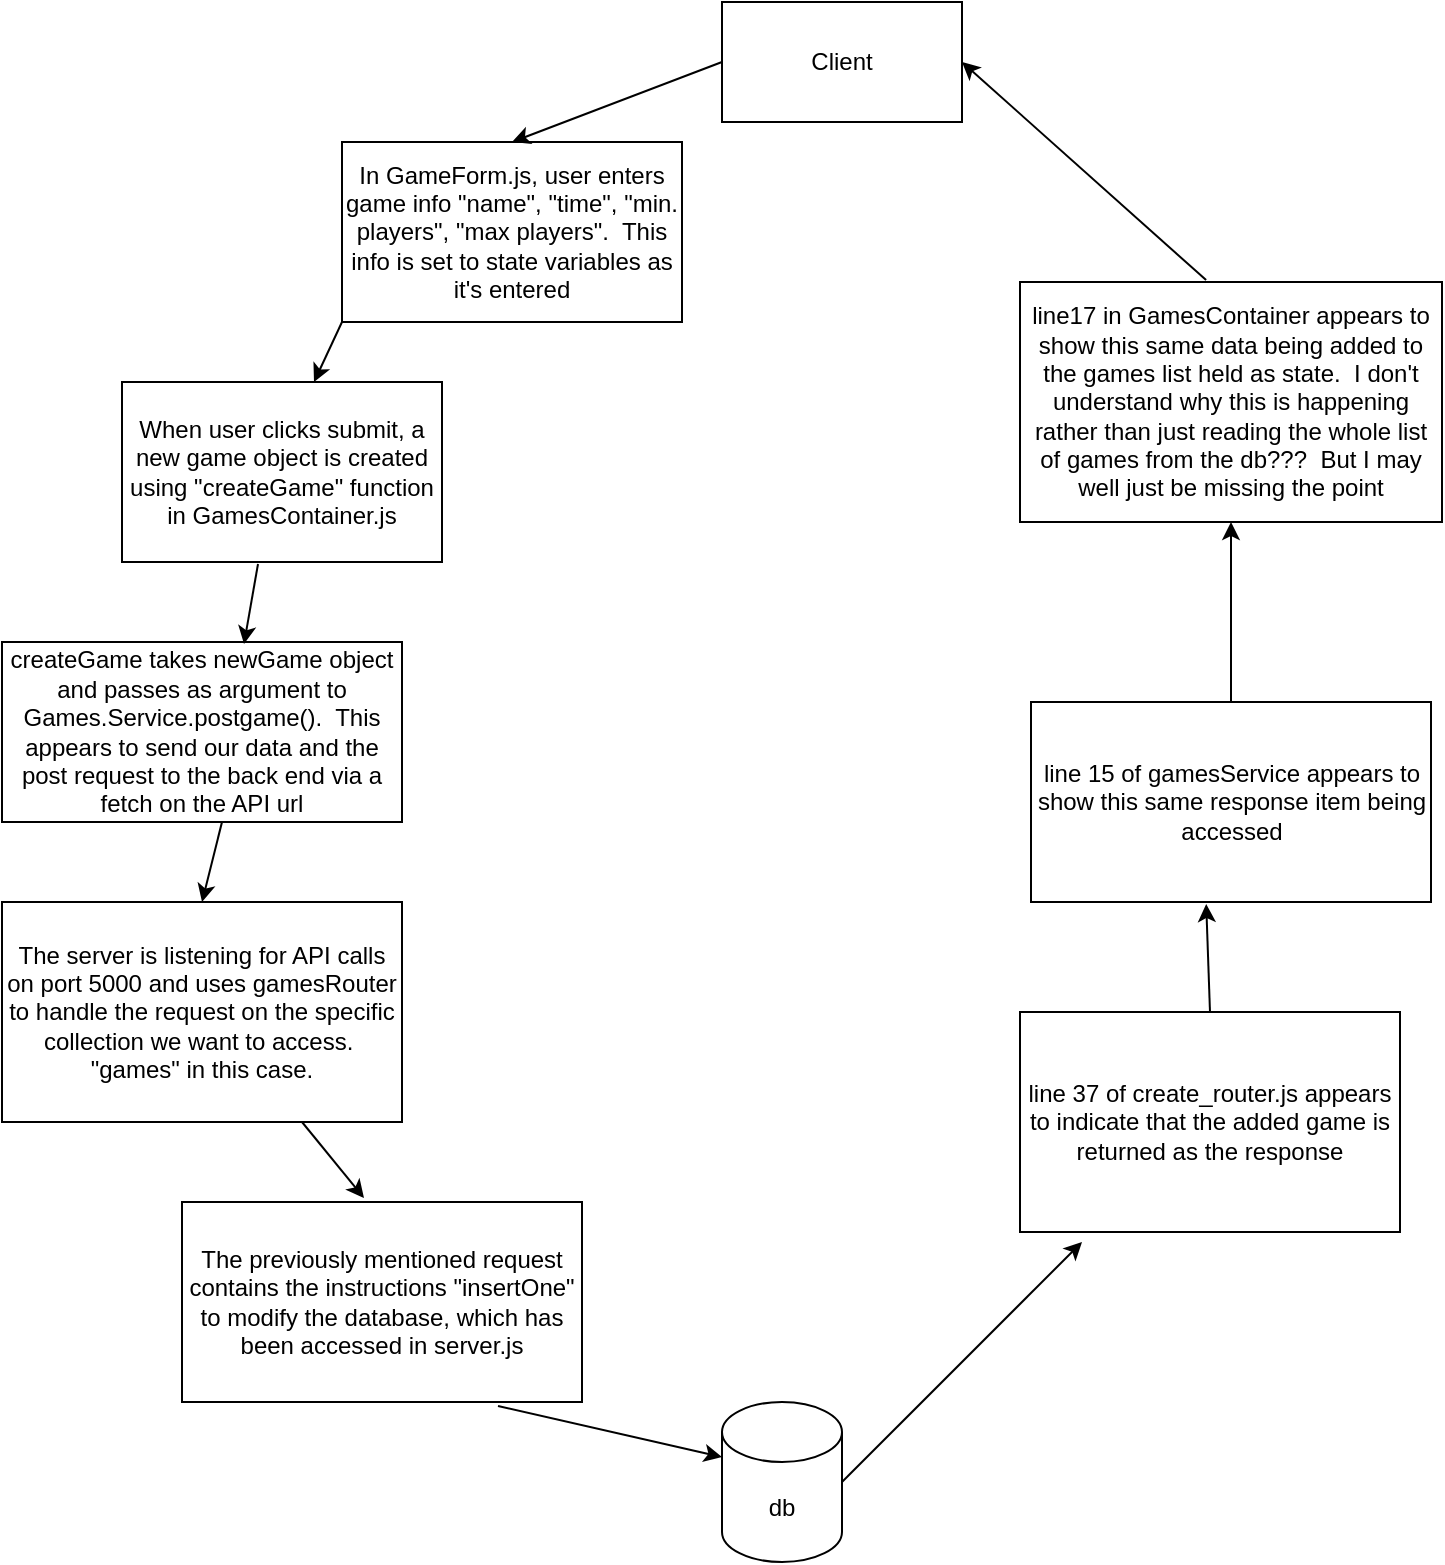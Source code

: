 <mxfile version="17.2.4" type="device"><diagram id="0tWTaKoGDQJc_bs1O0p8" name="Page-1"><mxGraphModel dx="2054" dy="1043" grid="1" gridSize="10" guides="1" tooltips="1" connect="1" arrows="1" fold="1" page="1" pageScale="1" pageWidth="827" pageHeight="1169" math="0" shadow="0"><root><mxCell id="0"/><mxCell id="1" parent="0"/><mxCell id="XGXPqqM2__4-K5PKcS0H-1" value="Client" style="rounded=0;whiteSpace=wrap;html=1;" vertex="1" parent="1"><mxGeometry x="390" y="80" width="120" height="60" as="geometry"/></mxCell><mxCell id="XGXPqqM2__4-K5PKcS0H-3" value="db" style="shape=cylinder3;whiteSpace=wrap;html=1;boundedLbl=1;backgroundOutline=1;size=15;" vertex="1" parent="1"><mxGeometry x="390" y="780" width="60" height="80" as="geometry"/></mxCell><mxCell id="XGXPqqM2__4-K5PKcS0H-4" value="In GameForm.js, user enters game info &quot;name&quot;, &quot;time&quot;, &quot;min. players&quot;, &quot;max players&quot;.&amp;nbsp; This info is set to state variables as it's entered" style="rounded=0;whiteSpace=wrap;html=1;" vertex="1" parent="1"><mxGeometry x="200" y="150" width="170" height="90" as="geometry"/></mxCell><mxCell id="XGXPqqM2__4-K5PKcS0H-5" value="When user clicks submit, a new game object is created using &quot;createGame&quot; function in GamesContainer.js" style="rounded=0;whiteSpace=wrap;html=1;" vertex="1" parent="1"><mxGeometry x="90" y="270" width="160" height="90" as="geometry"/></mxCell><mxCell id="XGXPqqM2__4-K5PKcS0H-7" value="createGame takes newGame object and passes as argument to Games.Service.postgame().&amp;nbsp; This appears to send our data and the post request to the back end via a fetch on the API url" style="rounded=0;whiteSpace=wrap;html=1;" vertex="1" parent="1"><mxGeometry x="30" y="400" width="200" height="90" as="geometry"/></mxCell><mxCell id="XGXPqqM2__4-K5PKcS0H-8" value="The server is listening for API calls on port 5000 and uses gamesRouter to handle the request on the specific collection we want to access.&amp;nbsp; &quot;games&quot; in this case." style="rounded=0;whiteSpace=wrap;html=1;" vertex="1" parent="1"><mxGeometry x="30" y="530" width="200" height="110" as="geometry"/></mxCell><mxCell id="XGXPqqM2__4-K5PKcS0H-9" value="The previously mentioned request contains the instructions &quot;insertOne&quot; to modify the database, which has been accessed in server.js" style="rounded=0;whiteSpace=wrap;html=1;" vertex="1" parent="1"><mxGeometry x="120" y="680" width="200" height="100" as="geometry"/></mxCell><mxCell id="XGXPqqM2__4-K5PKcS0H-10" value="line 37 of create_router.js appears to indicate that the added game is returned as the response" style="rounded=0;whiteSpace=wrap;html=1;" vertex="1" parent="1"><mxGeometry x="539" y="585" width="190" height="110" as="geometry"/></mxCell><mxCell id="XGXPqqM2__4-K5PKcS0H-11" value="line 15 of gamesService appears to show this same response item being accessed" style="rounded=0;whiteSpace=wrap;html=1;" vertex="1" parent="1"><mxGeometry x="544.5" y="430" width="200" height="100" as="geometry"/></mxCell><mxCell id="XGXPqqM2__4-K5PKcS0H-12" value="line17 in GamesContainer appears to show this same data being added to the games list held as state.&amp;nbsp; I don't understand why this is happening rather than just reading the whole list of games from the db???&amp;nbsp; But I may well just be missing the point" style="rounded=0;whiteSpace=wrap;html=1;" vertex="1" parent="1"><mxGeometry x="539" y="220" width="211" height="120" as="geometry"/></mxCell><mxCell id="XGXPqqM2__4-K5PKcS0H-15" value="" style="endArrow=classic;html=1;rounded=0;exitX=0;exitY=0.5;exitDx=0;exitDy=0;entryX=0.5;entryY=0;entryDx=0;entryDy=0;" edge="1" parent="1" source="XGXPqqM2__4-K5PKcS0H-1" target="XGXPqqM2__4-K5PKcS0H-4"><mxGeometry width="50" height="50" relative="1" as="geometry"><mxPoint x="390" y="320" as="sourcePoint"/><mxPoint x="440" y="270" as="targetPoint"/></mxGeometry></mxCell><mxCell id="XGXPqqM2__4-K5PKcS0H-16" value="" style="endArrow=classic;html=1;rounded=0;exitX=0;exitY=0.5;exitDx=0;exitDy=0;entryX=0.6;entryY=0;entryDx=0;entryDy=0;entryPerimeter=0;" edge="1" parent="1" target="XGXPqqM2__4-K5PKcS0H-5"><mxGeometry width="50" height="50" relative="1" as="geometry"><mxPoint x="200" y="240" as="sourcePoint"/><mxPoint x="95" y="280" as="targetPoint"/></mxGeometry></mxCell><mxCell id="XGXPqqM2__4-K5PKcS0H-17" value="" style="endArrow=classic;html=1;rounded=0;exitX=0.425;exitY=1.011;exitDx=0;exitDy=0;entryX=0.605;entryY=0.011;entryDx=0;entryDy=0;entryPerimeter=0;exitPerimeter=0;" edge="1" parent="1" source="XGXPqqM2__4-K5PKcS0H-5" target="XGXPqqM2__4-K5PKcS0H-7"><mxGeometry width="50" height="50" relative="1" as="geometry"><mxPoint x="210" y="250" as="sourcePoint"/><mxPoint x="196" y="280" as="targetPoint"/></mxGeometry></mxCell><mxCell id="XGXPqqM2__4-K5PKcS0H-18" value="" style="endArrow=classic;html=1;rounded=0;entryX=0.5;entryY=0;entryDx=0;entryDy=0;" edge="1" parent="1" target="XGXPqqM2__4-K5PKcS0H-8"><mxGeometry width="50" height="50" relative="1" as="geometry"><mxPoint x="140" y="490" as="sourcePoint"/><mxPoint x="161" y="410.99" as="targetPoint"/></mxGeometry></mxCell><mxCell id="XGXPqqM2__4-K5PKcS0H-19" value="" style="endArrow=classic;html=1;rounded=0;exitX=0.75;exitY=1;exitDx=0;exitDy=0;entryX=0.455;entryY=-0.02;entryDx=0;entryDy=0;entryPerimeter=0;" edge="1" parent="1" source="XGXPqqM2__4-K5PKcS0H-8" target="XGXPqqM2__4-K5PKcS0H-9"><mxGeometry width="50" height="50" relative="1" as="geometry"><mxPoint x="178" y="380.99" as="sourcePoint"/><mxPoint x="171" y="420.99" as="targetPoint"/></mxGeometry></mxCell><mxCell id="XGXPqqM2__4-K5PKcS0H-20" value="" style="endArrow=classic;html=1;rounded=0;exitX=0.79;exitY=1.02;exitDx=0;exitDy=0;entryX=0;entryY=0;entryDx=0;entryDy=27.5;entryPerimeter=0;exitPerimeter=0;" edge="1" parent="1" source="XGXPqqM2__4-K5PKcS0H-9" target="XGXPqqM2__4-K5PKcS0H-3"><mxGeometry width="50" height="50" relative="1" as="geometry"><mxPoint x="190" y="650" as="sourcePoint"/><mxPoint x="221" y="688" as="targetPoint"/></mxGeometry></mxCell><mxCell id="XGXPqqM2__4-K5PKcS0H-21" value="" style="endArrow=classic;html=1;rounded=0;exitX=1;exitY=0.5;exitDx=0;exitDy=0;exitPerimeter=0;" edge="1" parent="1" source="XGXPqqM2__4-K5PKcS0H-3"><mxGeometry width="50" height="50" relative="1" as="geometry"><mxPoint x="288" y="792" as="sourcePoint"/><mxPoint x="570" y="700" as="targetPoint"/></mxGeometry></mxCell><mxCell id="XGXPqqM2__4-K5PKcS0H-22" value="" style="endArrow=classic;html=1;rounded=0;exitX=0.5;exitY=0;exitDx=0;exitDy=0;entryX=0.438;entryY=1.01;entryDx=0;entryDy=0;entryPerimeter=0;" edge="1" parent="1" source="XGXPqqM2__4-K5PKcS0H-10" target="XGXPqqM2__4-K5PKcS0H-11"><mxGeometry width="50" height="50" relative="1" as="geometry"><mxPoint x="298" y="802" as="sourcePoint"/><mxPoint x="410" y="827.5" as="targetPoint"/></mxGeometry></mxCell><mxCell id="XGXPqqM2__4-K5PKcS0H-23" value="" style="endArrow=classic;html=1;rounded=0;exitX=0.5;exitY=0;exitDx=0;exitDy=0;entryX=0.5;entryY=1;entryDx=0;entryDy=0;" edge="1" parent="1" source="XGXPqqM2__4-K5PKcS0H-11" target="XGXPqqM2__4-K5PKcS0H-12"><mxGeometry width="50" height="50" relative="1" as="geometry"><mxPoint x="644" y="595" as="sourcePoint"/><mxPoint x="642.1" y="541" as="targetPoint"/></mxGeometry></mxCell><mxCell id="XGXPqqM2__4-K5PKcS0H-24" value="" style="endArrow=classic;html=1;rounded=0;exitX=0.441;exitY=-0.008;exitDx=0;exitDy=0;entryX=1;entryY=0.5;entryDx=0;entryDy=0;exitPerimeter=0;" edge="1" parent="1" source="XGXPqqM2__4-K5PKcS0H-12" target="XGXPqqM2__4-K5PKcS0H-1"><mxGeometry width="50" height="50" relative="1" as="geometry"><mxPoint x="654.5" y="440" as="sourcePoint"/><mxPoint x="654.5" y="350" as="targetPoint"/></mxGeometry></mxCell></root></mxGraphModel></diagram></mxfile>